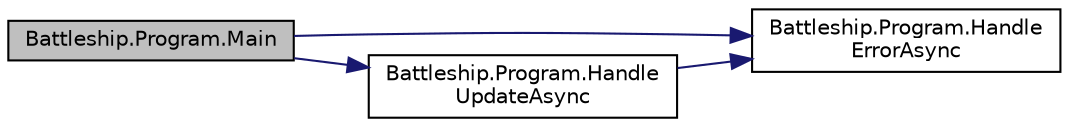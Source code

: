 digraph "Battleship.Program.Main"
{
 // INTERACTIVE_SVG=YES
 // LATEX_PDF_SIZE
  edge [fontname="Helvetica",fontsize="10",labelfontname="Helvetica",labelfontsize="10"];
  node [fontname="Helvetica",fontsize="10",shape=record];
  rankdir="LR";
  Node1 [label="Battleship.Program.Main",height=0.2,width=0.4,color="black", fillcolor="grey75", style="filled", fontcolor="black",tooltip="Punto de entrada al programa."];
  Node1 -> Node2 [color="midnightblue",fontsize="10",style="solid",fontname="Helvetica"];
  Node2 [label="Battleship.Program.Handle\lErrorAsync",height=0.2,width=0.4,color="black", fillcolor="white", style="filled",URL="$classBattleship_1_1Program.html#a103557c84e4cb47b9cb4db7da00f3950",tooltip="Manejo de excepciones. Por ahora simplemente la imprimimos en la consola."];
  Node1 -> Node3 [color="midnightblue",fontsize="10",style="solid",fontname="Helvetica"];
  Node3 [label="Battleship.Program.Handle\lUpdateAsync",height=0.2,width=0.4,color="black", fillcolor="white", style="filled",URL="$classBattleship_1_1Program.html#a304978d85ecc4a66e33bcc4031d2ec89",tooltip="Maneja las actualizaciones del bot (todo lo que llega), incluyendo mensajes, ediciones de mensajes,..."];
  Node3 -> Node2 [color="midnightblue",fontsize="10",style="solid",fontname="Helvetica"];
}

